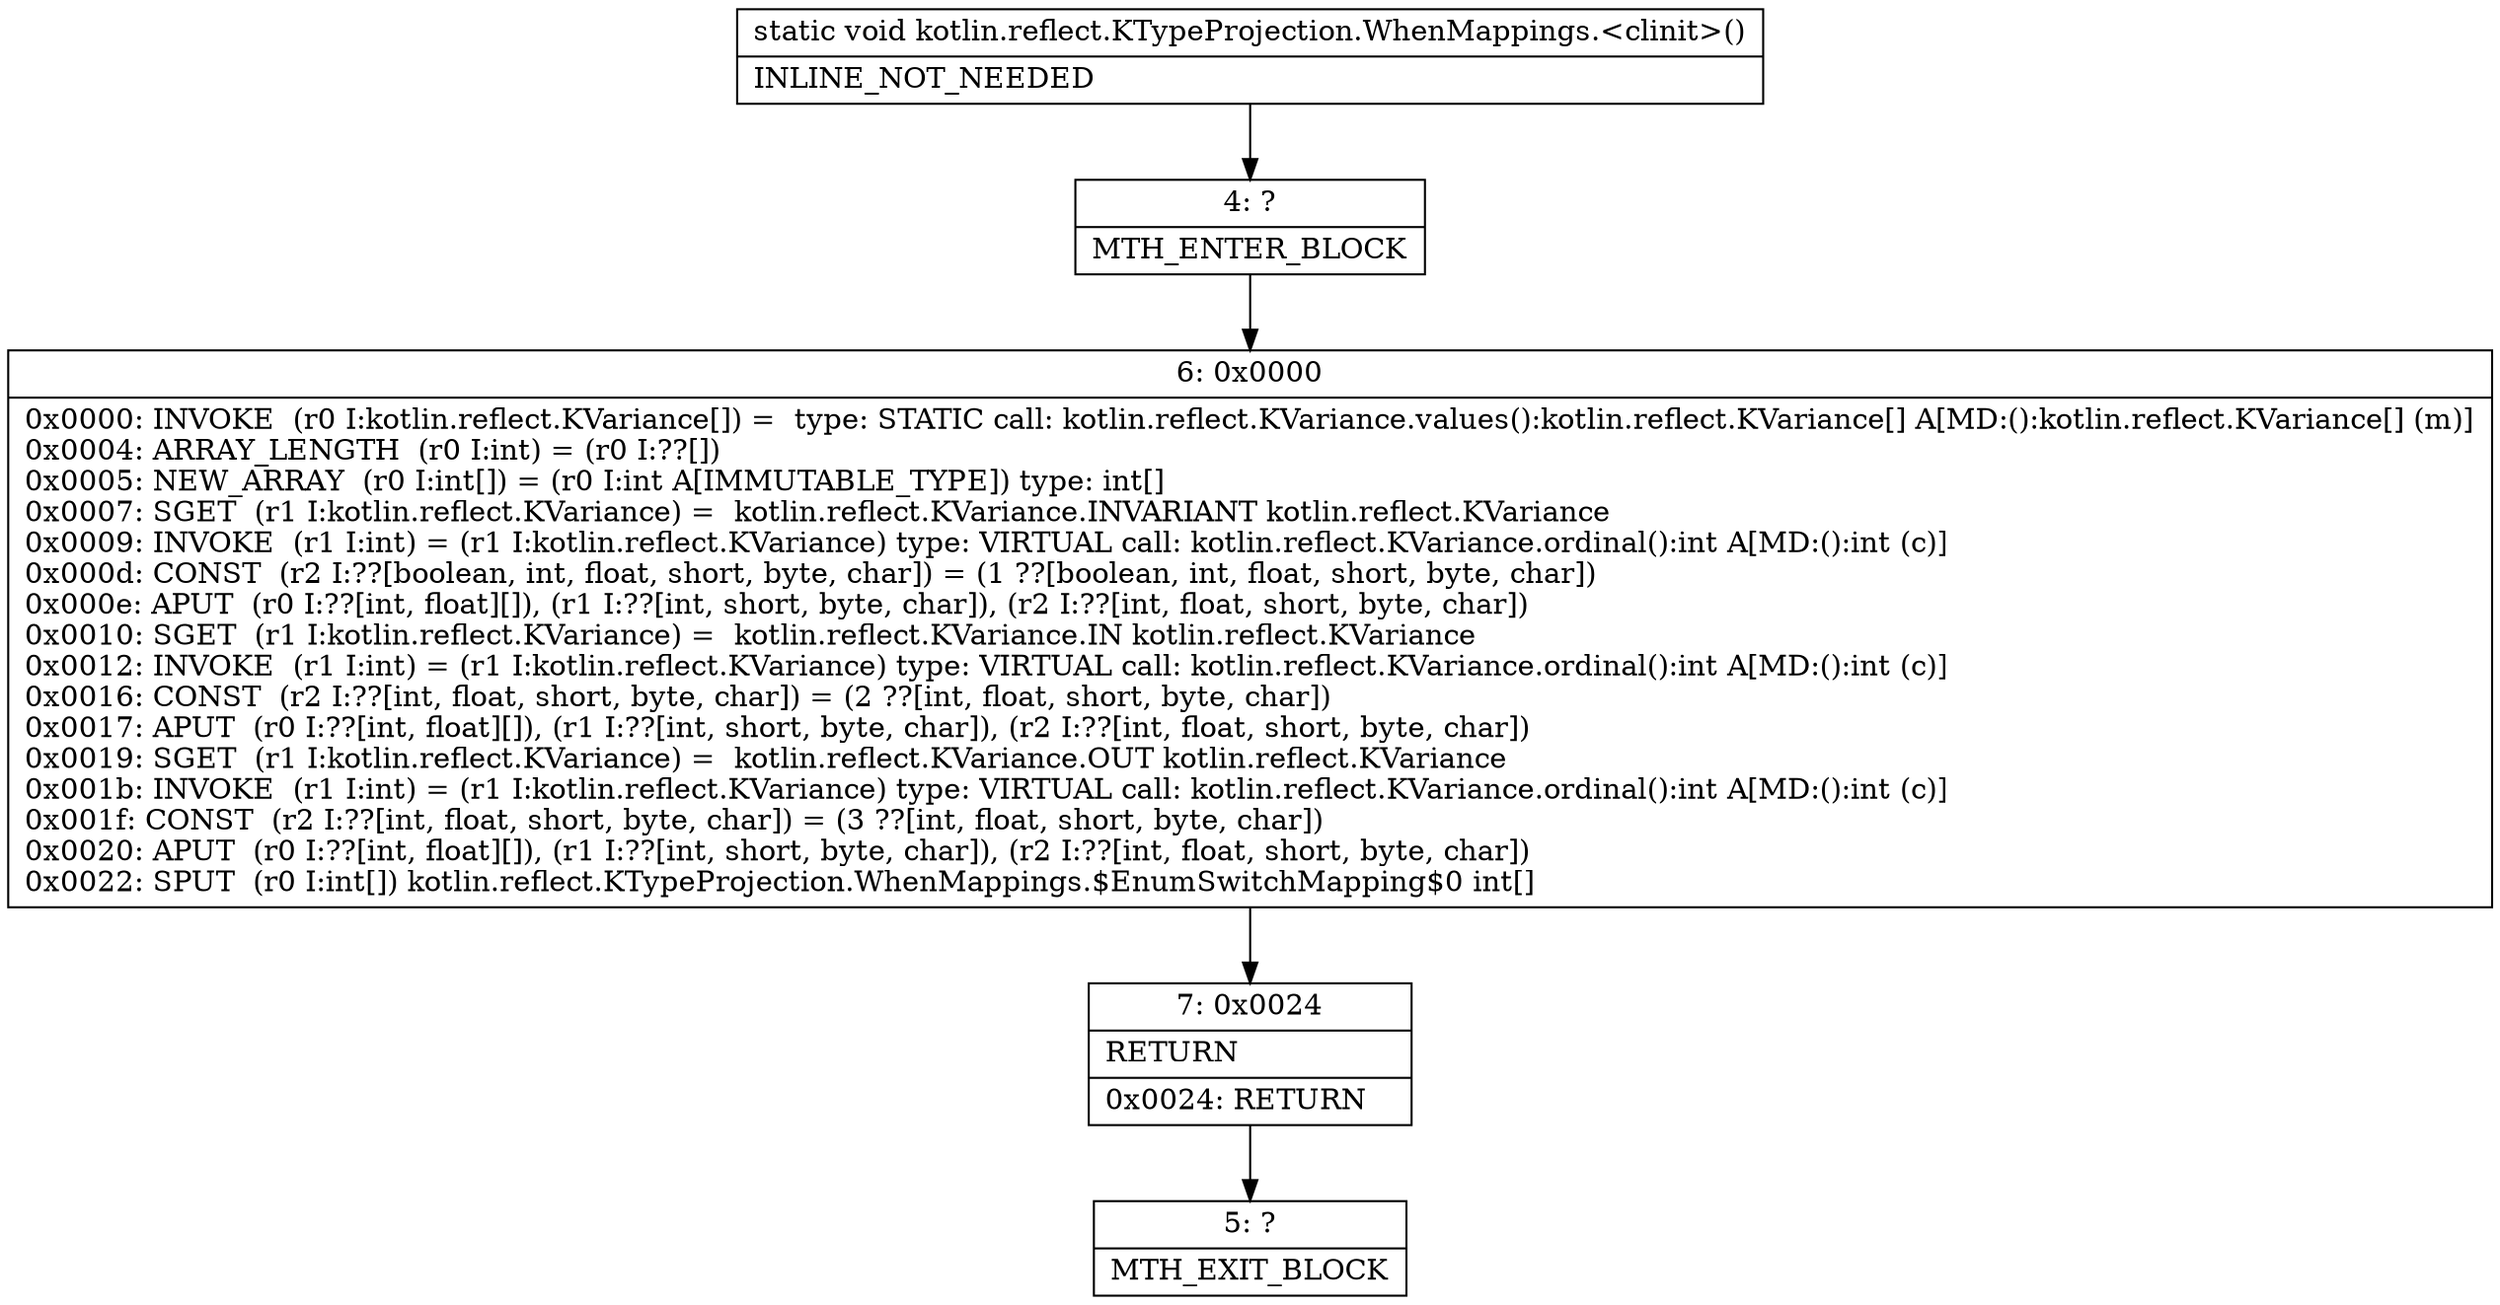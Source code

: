 digraph "CFG forkotlin.reflect.KTypeProjection.WhenMappings.\<clinit\>()V" {
Node_4 [shape=record,label="{4\:\ ?|MTH_ENTER_BLOCK\l}"];
Node_6 [shape=record,label="{6\:\ 0x0000|0x0000: INVOKE  (r0 I:kotlin.reflect.KVariance[]) =  type: STATIC call: kotlin.reflect.KVariance.values():kotlin.reflect.KVariance[] A[MD:():kotlin.reflect.KVariance[] (m)]\l0x0004: ARRAY_LENGTH  (r0 I:int) = (r0 I:??[]) \l0x0005: NEW_ARRAY  (r0 I:int[]) = (r0 I:int A[IMMUTABLE_TYPE]) type: int[] \l0x0007: SGET  (r1 I:kotlin.reflect.KVariance) =  kotlin.reflect.KVariance.INVARIANT kotlin.reflect.KVariance \l0x0009: INVOKE  (r1 I:int) = (r1 I:kotlin.reflect.KVariance) type: VIRTUAL call: kotlin.reflect.KVariance.ordinal():int A[MD:():int (c)]\l0x000d: CONST  (r2 I:??[boolean, int, float, short, byte, char]) = (1 ??[boolean, int, float, short, byte, char]) \l0x000e: APUT  (r0 I:??[int, float][]), (r1 I:??[int, short, byte, char]), (r2 I:??[int, float, short, byte, char]) \l0x0010: SGET  (r1 I:kotlin.reflect.KVariance) =  kotlin.reflect.KVariance.IN kotlin.reflect.KVariance \l0x0012: INVOKE  (r1 I:int) = (r1 I:kotlin.reflect.KVariance) type: VIRTUAL call: kotlin.reflect.KVariance.ordinal():int A[MD:():int (c)]\l0x0016: CONST  (r2 I:??[int, float, short, byte, char]) = (2 ??[int, float, short, byte, char]) \l0x0017: APUT  (r0 I:??[int, float][]), (r1 I:??[int, short, byte, char]), (r2 I:??[int, float, short, byte, char]) \l0x0019: SGET  (r1 I:kotlin.reflect.KVariance) =  kotlin.reflect.KVariance.OUT kotlin.reflect.KVariance \l0x001b: INVOKE  (r1 I:int) = (r1 I:kotlin.reflect.KVariance) type: VIRTUAL call: kotlin.reflect.KVariance.ordinal():int A[MD:():int (c)]\l0x001f: CONST  (r2 I:??[int, float, short, byte, char]) = (3 ??[int, float, short, byte, char]) \l0x0020: APUT  (r0 I:??[int, float][]), (r1 I:??[int, short, byte, char]), (r2 I:??[int, float, short, byte, char]) \l0x0022: SPUT  (r0 I:int[]) kotlin.reflect.KTypeProjection.WhenMappings.$EnumSwitchMapping$0 int[] \l}"];
Node_7 [shape=record,label="{7\:\ 0x0024|RETURN\l|0x0024: RETURN   \l}"];
Node_5 [shape=record,label="{5\:\ ?|MTH_EXIT_BLOCK\l}"];
MethodNode[shape=record,label="{static void kotlin.reflect.KTypeProjection.WhenMappings.\<clinit\>()  | INLINE_NOT_NEEDED\l}"];
MethodNode -> Node_4;Node_4 -> Node_6;
Node_6 -> Node_7;
Node_7 -> Node_5;
}

